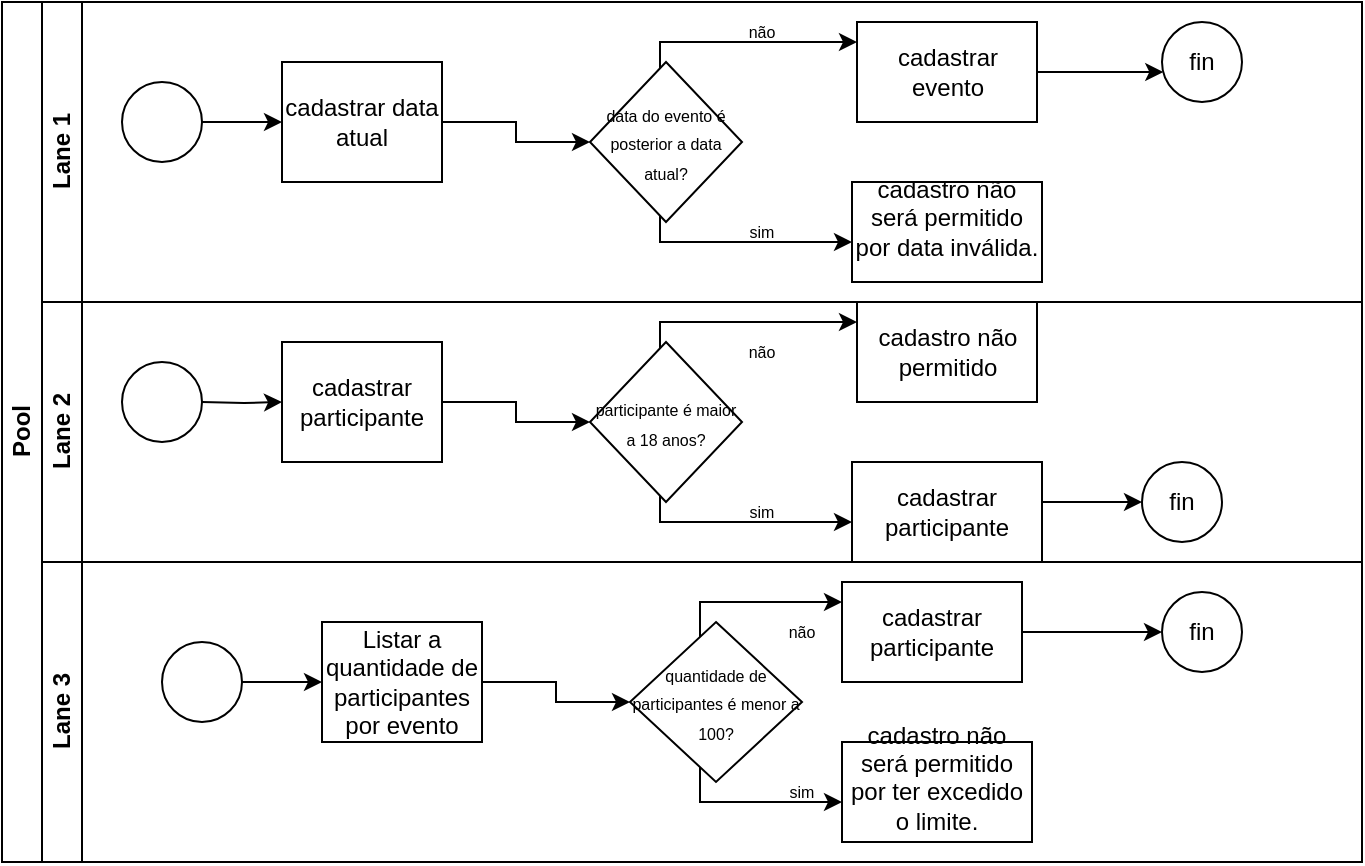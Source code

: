<mxfile version="15.4.3" type="device"><diagram id="prtHgNgQTEPvFCAcTncT" name="Page-1"><mxGraphModel dx="868" dy="450" grid="1" gridSize="10" guides="1" tooltips="1" connect="1" arrows="1" fold="1" page="1" pageScale="1" pageWidth="827" pageHeight="1169" math="0" shadow="0"><root><mxCell id="0"/><mxCell id="1" parent="0"/><mxCell id="dNxyNK7c78bLwvsdeMH5-19" value="Pool" style="swimlane;html=1;childLayout=stackLayout;resizeParent=1;resizeParentMax=0;horizontal=0;startSize=20;horizontalStack=0;" parent="1" vertex="1"><mxGeometry x="120" y="100" width="680" height="430" as="geometry"/></mxCell><mxCell id="dNxyNK7c78bLwvsdeMH5-20" value="Lane 1" style="swimlane;html=1;startSize=20;horizontal=0;" parent="dNxyNK7c78bLwvsdeMH5-19" vertex="1"><mxGeometry x="20" width="660" height="150" as="geometry"/></mxCell><mxCell id="dNxyNK7c78bLwvsdeMH5-25" value="" style="edgeStyle=orthogonalEdgeStyle;rounded=0;orthogonalLoop=1;jettySize=auto;html=1;" parent="dNxyNK7c78bLwvsdeMH5-20" source="dNxyNK7c78bLwvsdeMH5-23" target="dNxyNK7c78bLwvsdeMH5-24" edge="1"><mxGeometry relative="1" as="geometry"/></mxCell><mxCell id="dNxyNK7c78bLwvsdeMH5-23" value="" style="ellipse;whiteSpace=wrap;html=1;" parent="dNxyNK7c78bLwvsdeMH5-20" vertex="1"><mxGeometry x="40" y="40" width="40" height="40" as="geometry"/></mxCell><mxCell id="dNxyNK7c78bLwvsdeMH5-24" value="cadastrar data atual" style="rounded=0;whiteSpace=wrap;html=1;fontFamily=Helvetica;fontSize=12;fontColor=#000000;align=center;" parent="dNxyNK7c78bLwvsdeMH5-20" vertex="1"><mxGeometry x="120" y="30" width="80" height="60" as="geometry"/></mxCell><mxCell id="dNxyNK7c78bLwvsdeMH5-32" value="fin" style="ellipse;whiteSpace=wrap;html=1;" parent="dNxyNK7c78bLwvsdeMH5-20" vertex="1"><mxGeometry x="560" y="10" width="40" height="40" as="geometry"/></mxCell><mxCell id="iuKs7RicBvVFI-M407p_-3" value="&lt;font style=&quot;font-size: 8px&quot;&gt;data do evento é posterior a data atual?&lt;/font&gt;" style="rhombus;whiteSpace=wrap;html=1;rounded=0;" vertex="1" parent="dNxyNK7c78bLwvsdeMH5-20"><mxGeometry x="274" y="30" width="76" height="80" as="geometry"/></mxCell><mxCell id="iuKs7RicBvVFI-M407p_-4" value="" style="edgeStyle=orthogonalEdgeStyle;rounded=0;orthogonalLoop=1;jettySize=auto;html=1;" edge="1" parent="dNxyNK7c78bLwvsdeMH5-20" source="dNxyNK7c78bLwvsdeMH5-24" target="iuKs7RicBvVFI-M407p_-3"><mxGeometry relative="1" as="geometry"/></mxCell><mxCell id="iuKs7RicBvVFI-M407p_-16" value="" style="edgeStyle=orthogonalEdgeStyle;rounded=0;orthogonalLoop=1;jettySize=auto;html=1;fontSize=8;" edge="1" parent="dNxyNK7c78bLwvsdeMH5-20" source="iuKs7RicBvVFI-M407p_-5" target="dNxyNK7c78bLwvsdeMH5-32"><mxGeometry relative="1" as="geometry"><Array as="points"><mxPoint x="540" y="35"/><mxPoint x="540" y="35"/></Array></mxGeometry></mxCell><mxCell id="iuKs7RicBvVFI-M407p_-5" value="cadastrar evento" style="whiteSpace=wrap;html=1;rounded=0;" vertex="1" parent="dNxyNK7c78bLwvsdeMH5-20"><mxGeometry x="407.5" y="10" width="90" height="50" as="geometry"/></mxCell><mxCell id="iuKs7RicBvVFI-M407p_-6" value="" style="edgeStyle=orthogonalEdgeStyle;rounded=0;orthogonalLoop=1;jettySize=auto;html=1;fontSize=8;" edge="1" parent="dNxyNK7c78bLwvsdeMH5-20" source="iuKs7RicBvVFI-M407p_-3" target="iuKs7RicBvVFI-M407p_-5"><mxGeometry relative="1" as="geometry"><Array as="points"><mxPoint x="309" y="20"/></Array></mxGeometry></mxCell><mxCell id="iuKs7RicBvVFI-M407p_-9" value="&lt;div&gt;cadastro não será permitido por data inválida.&lt;/div&gt;&lt;div&gt;&lt;br&gt;&lt;/div&gt;" style="whiteSpace=wrap;html=1;rounded=0;" vertex="1" parent="dNxyNK7c78bLwvsdeMH5-20"><mxGeometry x="405" y="90" width="95" height="50" as="geometry"/></mxCell><mxCell id="iuKs7RicBvVFI-M407p_-10" value="" style="edgeStyle=orthogonalEdgeStyle;rounded=0;orthogonalLoop=1;jettySize=auto;html=1;fontSize=8;" edge="1" parent="dNxyNK7c78bLwvsdeMH5-20" source="iuKs7RicBvVFI-M407p_-3" target="iuKs7RicBvVFI-M407p_-9"><mxGeometry relative="1" as="geometry"><Array as="points"><mxPoint x="309" y="120"/></Array></mxGeometry></mxCell><mxCell id="iuKs7RicBvVFI-M407p_-11" value="não" style="text;html=1;strokeColor=none;fillColor=none;align=center;verticalAlign=middle;whiteSpace=wrap;rounded=0;fontSize=8;" vertex="1" parent="dNxyNK7c78bLwvsdeMH5-20"><mxGeometry x="330" width="60" height="30" as="geometry"/></mxCell><mxCell id="iuKs7RicBvVFI-M407p_-12" value="sim" style="text;html=1;strokeColor=none;fillColor=none;align=center;verticalAlign=middle;whiteSpace=wrap;rounded=0;fontSize=8;" vertex="1" parent="dNxyNK7c78bLwvsdeMH5-20"><mxGeometry x="330" y="100" width="60" height="30" as="geometry"/></mxCell><mxCell id="dNxyNK7c78bLwvsdeMH5-21" value="Lane 2" style="swimlane;html=1;startSize=20;horizontal=0;" parent="dNxyNK7c78bLwvsdeMH5-19" vertex="1"><mxGeometry x="20" y="150" width="660" height="130" as="geometry"/></mxCell><mxCell id="iuKs7RicBvVFI-M407p_-17" value="" style="edgeStyle=orthogonalEdgeStyle;rounded=0;orthogonalLoop=1;jettySize=auto;html=1;" edge="1" parent="dNxyNK7c78bLwvsdeMH5-21" target="iuKs7RicBvVFI-M407p_-18"><mxGeometry relative="1" as="geometry"><mxPoint x="80" y="50" as="sourcePoint"/></mxGeometry></mxCell><mxCell id="iuKs7RicBvVFI-M407p_-18" value="cadastrar participante" style="rounded=0;whiteSpace=wrap;html=1;fontFamily=Helvetica;fontSize=12;fontColor=#000000;align=center;" vertex="1" parent="dNxyNK7c78bLwvsdeMH5-21"><mxGeometry x="120" y="20" width="80" height="60" as="geometry"/></mxCell><mxCell id="iuKs7RicBvVFI-M407p_-19" value="fin" style="ellipse;whiteSpace=wrap;html=1;" vertex="1" parent="dNxyNK7c78bLwvsdeMH5-21"><mxGeometry x="550" y="80" width="40" height="40" as="geometry"/></mxCell><mxCell id="iuKs7RicBvVFI-M407p_-20" value="&lt;font style=&quot;font-size: 8px&quot;&gt;participante é maior a 18 anos?&lt;/font&gt;" style="rhombus;whiteSpace=wrap;html=1;rounded=0;" vertex="1" parent="dNxyNK7c78bLwvsdeMH5-21"><mxGeometry x="274" y="20" width="76" height="80" as="geometry"/></mxCell><mxCell id="iuKs7RicBvVFI-M407p_-21" value="" style="edgeStyle=orthogonalEdgeStyle;rounded=0;orthogonalLoop=1;jettySize=auto;html=1;" edge="1" parent="dNxyNK7c78bLwvsdeMH5-21" source="iuKs7RicBvVFI-M407p_-18" target="iuKs7RicBvVFI-M407p_-20"><mxGeometry relative="1" as="geometry"/></mxCell><mxCell id="iuKs7RicBvVFI-M407p_-23" value="cadastro não permitido" style="whiteSpace=wrap;html=1;rounded=0;" vertex="1" parent="dNxyNK7c78bLwvsdeMH5-21"><mxGeometry x="407.5" width="90" height="50" as="geometry"/></mxCell><mxCell id="iuKs7RicBvVFI-M407p_-24" value="" style="edgeStyle=orthogonalEdgeStyle;rounded=0;orthogonalLoop=1;jettySize=auto;html=1;fontSize=8;" edge="1" parent="dNxyNK7c78bLwvsdeMH5-21" source="iuKs7RicBvVFI-M407p_-20" target="iuKs7RicBvVFI-M407p_-23"><mxGeometry relative="1" as="geometry"><Array as="points"><mxPoint x="309" y="10"/></Array></mxGeometry></mxCell><mxCell id="iuKs7RicBvVFI-M407p_-25" value="&lt;div&gt;cadastrar participante&lt;/div&gt;" style="whiteSpace=wrap;html=1;rounded=0;" vertex="1" parent="dNxyNK7c78bLwvsdeMH5-21"><mxGeometry x="405" y="80" width="95" height="50" as="geometry"/></mxCell><mxCell id="iuKs7RicBvVFI-M407p_-26" value="" style="edgeStyle=orthogonalEdgeStyle;rounded=0;orthogonalLoop=1;jettySize=auto;html=1;fontSize=8;" edge="1" parent="dNxyNK7c78bLwvsdeMH5-21" source="iuKs7RicBvVFI-M407p_-20" target="iuKs7RicBvVFI-M407p_-25"><mxGeometry relative="1" as="geometry"><Array as="points"><mxPoint x="309" y="110"/></Array></mxGeometry></mxCell><mxCell id="iuKs7RicBvVFI-M407p_-27" value="sim" style="text;html=1;strokeColor=none;fillColor=none;align=center;verticalAlign=middle;whiteSpace=wrap;rounded=0;fontSize=8;" vertex="1" parent="dNxyNK7c78bLwvsdeMH5-21"><mxGeometry x="330" y="90" width="60" height="30" as="geometry"/></mxCell><mxCell id="iuKs7RicBvVFI-M407p_-28" value="" style="ellipse;whiteSpace=wrap;html=1;" vertex="1" parent="dNxyNK7c78bLwvsdeMH5-21"><mxGeometry x="40" y="30" width="40" height="40" as="geometry"/></mxCell><mxCell id="iuKs7RicBvVFI-M407p_-41" value="não" style="text;html=1;strokeColor=none;fillColor=none;align=center;verticalAlign=middle;whiteSpace=wrap;rounded=0;fontSize=8;" vertex="1" parent="dNxyNK7c78bLwvsdeMH5-21"><mxGeometry x="330" y="10" width="60" height="30" as="geometry"/></mxCell><mxCell id="iuKs7RicBvVFI-M407p_-44" value="" style="edgeStyle=orthogonalEdgeStyle;rounded=0;orthogonalLoop=1;jettySize=auto;html=1;fontSize=8;entryX=0;entryY=0.5;entryDx=0;entryDy=0;" edge="1" parent="dNxyNK7c78bLwvsdeMH5-21" source="iuKs7RicBvVFI-M407p_-25" target="iuKs7RicBvVFI-M407p_-19"><mxGeometry relative="1" as="geometry"><Array as="points"><mxPoint x="520" y="100"/><mxPoint x="520" y="100"/></Array></mxGeometry></mxCell><mxCell id="dNxyNK7c78bLwvsdeMH5-22" value="Lane 3" style="swimlane;html=1;startSize=20;horizontal=0;" parent="dNxyNK7c78bLwvsdeMH5-19" vertex="1"><mxGeometry x="20" y="280" width="660" height="150" as="geometry"/></mxCell><mxCell id="iuKs7RicBvVFI-M407p_-30" value="" style="ellipse;whiteSpace=wrap;html=1;" vertex="1" parent="dNxyNK7c78bLwvsdeMH5-22"><mxGeometry x="60" y="40" width="40" height="40" as="geometry"/></mxCell><mxCell id="iuKs7RicBvVFI-M407p_-31" value="Listar a quantidade de participantes por evento" style="rounded=0;whiteSpace=wrap;html=1;fontFamily=Helvetica;fontSize=12;fontColor=#000000;align=center;" vertex="1" parent="dNxyNK7c78bLwvsdeMH5-22"><mxGeometry x="140" y="30" width="80" height="60" as="geometry"/></mxCell><mxCell id="iuKs7RicBvVFI-M407p_-29" value="" style="edgeStyle=orthogonalEdgeStyle;rounded=0;orthogonalLoop=1;jettySize=auto;html=1;" edge="1" parent="dNxyNK7c78bLwvsdeMH5-22" source="iuKs7RicBvVFI-M407p_-30" target="iuKs7RicBvVFI-M407p_-31"><mxGeometry relative="1" as="geometry"/></mxCell><mxCell id="iuKs7RicBvVFI-M407p_-32" value="fin" style="ellipse;whiteSpace=wrap;html=1;" vertex="1" parent="dNxyNK7c78bLwvsdeMH5-22"><mxGeometry x="560" y="15" width="40" height="40" as="geometry"/></mxCell><mxCell id="iuKs7RicBvVFI-M407p_-33" value="&lt;font style=&quot;font-size: 8px&quot;&gt;quantidade de participantes é menor a 100?&lt;/font&gt;" style="rhombus;whiteSpace=wrap;html=1;rounded=0;" vertex="1" parent="dNxyNK7c78bLwvsdeMH5-22"><mxGeometry x="294" y="30" width="86" height="80" as="geometry"/></mxCell><mxCell id="iuKs7RicBvVFI-M407p_-34" value="" style="edgeStyle=orthogonalEdgeStyle;rounded=0;orthogonalLoop=1;jettySize=auto;html=1;" edge="1" parent="dNxyNK7c78bLwvsdeMH5-22" source="iuKs7RicBvVFI-M407p_-31" target="iuKs7RicBvVFI-M407p_-33"><mxGeometry relative="1" as="geometry"/></mxCell><mxCell id="iuKs7RicBvVFI-M407p_-35" value="" style="edgeStyle=orthogonalEdgeStyle;rounded=0;orthogonalLoop=1;jettySize=auto;html=1;fontSize=8;" edge="1" parent="dNxyNK7c78bLwvsdeMH5-22" source="iuKs7RicBvVFI-M407p_-36" target="iuKs7RicBvVFI-M407p_-32"><mxGeometry relative="1" as="geometry"/></mxCell><mxCell id="iuKs7RicBvVFI-M407p_-36" value="cadastrar participante" style="whiteSpace=wrap;html=1;rounded=0;" vertex="1" parent="dNxyNK7c78bLwvsdeMH5-22"><mxGeometry x="400" y="10" width="90" height="50" as="geometry"/></mxCell><mxCell id="iuKs7RicBvVFI-M407p_-37" value="" style="edgeStyle=orthogonalEdgeStyle;rounded=0;orthogonalLoop=1;jettySize=auto;html=1;fontSize=8;" edge="1" parent="dNxyNK7c78bLwvsdeMH5-22" source="iuKs7RicBvVFI-M407p_-33" target="iuKs7RicBvVFI-M407p_-36"><mxGeometry relative="1" as="geometry"><Array as="points"><mxPoint x="329" y="20"/></Array></mxGeometry></mxCell><mxCell id="iuKs7RicBvVFI-M407p_-38" value="&lt;div&gt;&lt;div&gt;cadastro não será permitido por ter excedido o limite.&lt;/div&gt;&lt;/div&gt;&lt;div&gt;&lt;br&gt;&lt;/div&gt;" style="whiteSpace=wrap;html=1;rounded=0;" vertex="1" parent="dNxyNK7c78bLwvsdeMH5-22"><mxGeometry x="400" y="90" width="95" height="50" as="geometry"/></mxCell><mxCell id="iuKs7RicBvVFI-M407p_-39" value="" style="edgeStyle=orthogonalEdgeStyle;rounded=0;orthogonalLoop=1;jettySize=auto;html=1;fontSize=8;" edge="1" parent="dNxyNK7c78bLwvsdeMH5-22" source="iuKs7RicBvVFI-M407p_-33" target="iuKs7RicBvVFI-M407p_-38"><mxGeometry relative="1" as="geometry"><Array as="points"><mxPoint x="329" y="120"/></Array></mxGeometry></mxCell><mxCell id="iuKs7RicBvVFI-M407p_-40" value="sim" style="text;html=1;strokeColor=none;fillColor=none;align=center;verticalAlign=middle;whiteSpace=wrap;rounded=0;fontSize=8;" vertex="1" parent="dNxyNK7c78bLwvsdeMH5-22"><mxGeometry x="350" y="100" width="60" height="30" as="geometry"/></mxCell><mxCell id="iuKs7RicBvVFI-M407p_-43" value="não" style="text;html=1;strokeColor=none;fillColor=none;align=center;verticalAlign=middle;whiteSpace=wrap;rounded=0;fontSize=8;" vertex="1" parent="dNxyNK7c78bLwvsdeMH5-22"><mxGeometry x="350" y="20" width="60" height="30" as="geometry"/></mxCell></root></mxGraphModel></diagram></mxfile>